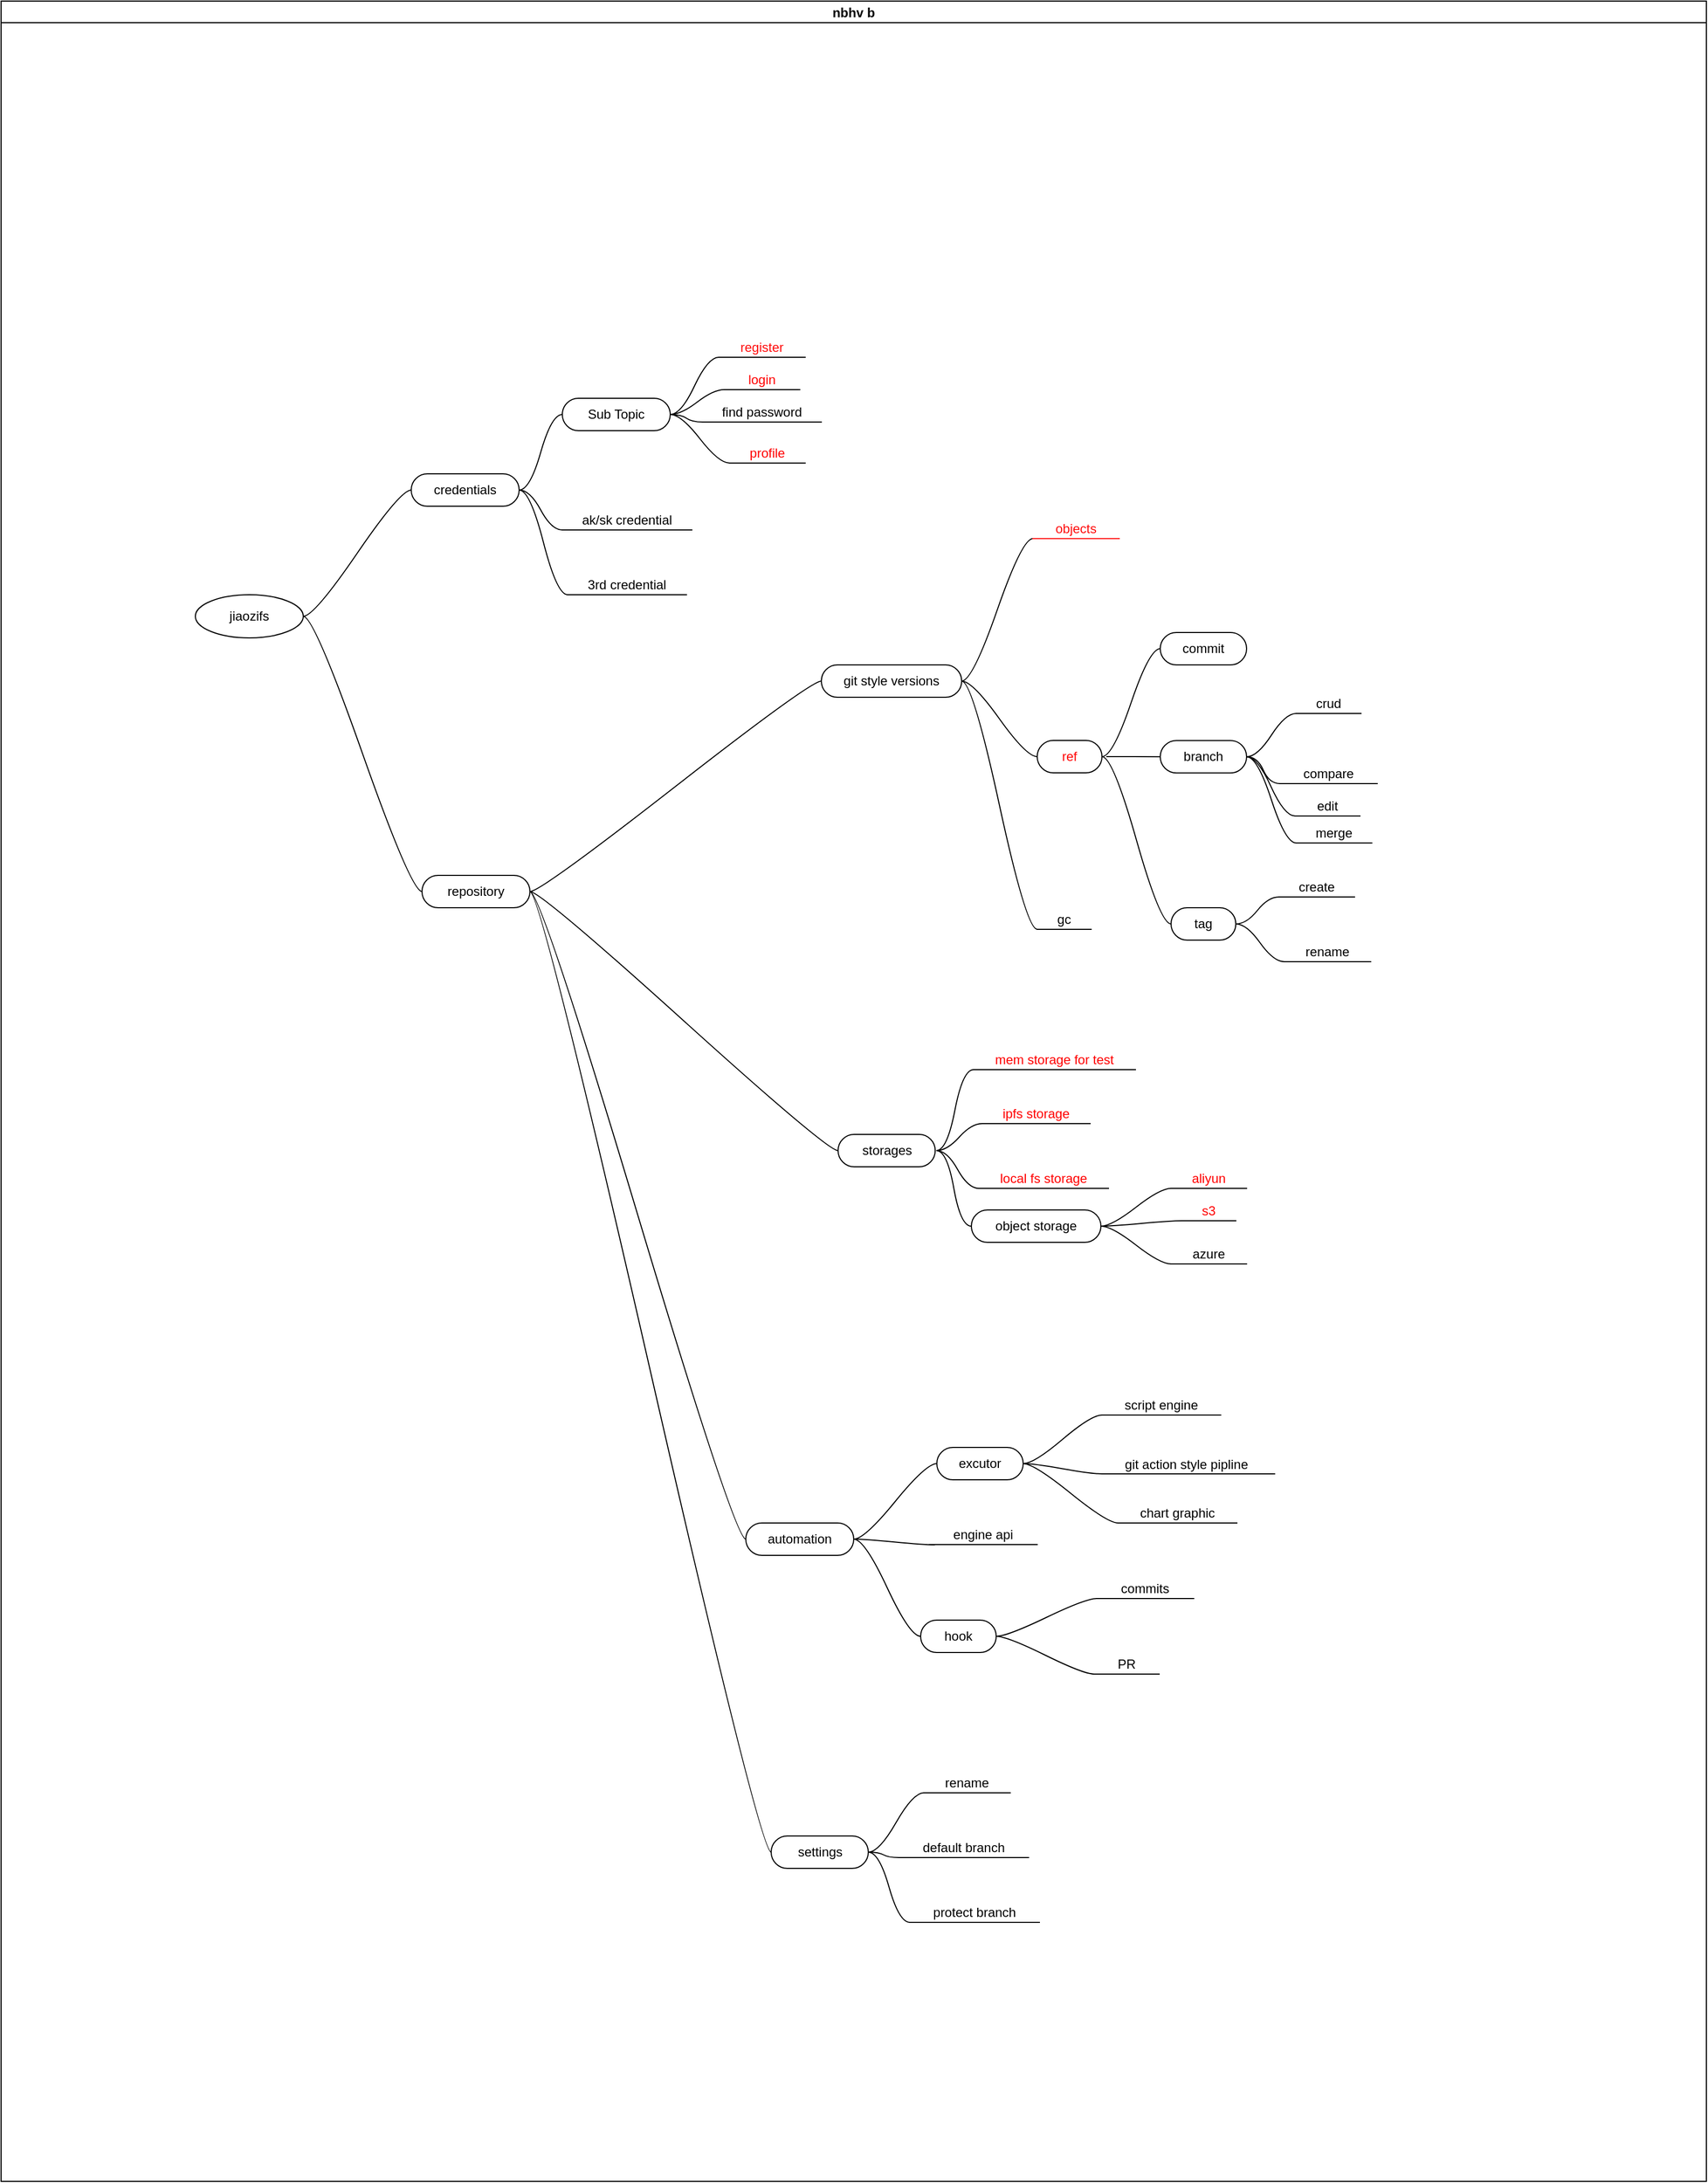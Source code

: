 <mxfile version="22.1.0" type="github">
  <diagram name="第 1 页" id="5fGWWKJ4rIMBZ-qDA2rJ">
    <mxGraphModel dx="1137" dy="1812" grid="1" gridSize="10" guides="1" tooltips="1" connect="1" arrows="1" fold="1" page="1" pageScale="1" pageWidth="827" pageHeight="1169" math="0" shadow="0">
      <root>
        <mxCell id="0" />
        <mxCell id="1" parent="0" />
        <mxCell id="uf4mvmNSqiAmKSMoRBAt-13" value="nbhv b" style="swimlane;startSize=20;horizontal=1;containerType=tree;" parent="1" vertex="1">
          <mxGeometry x="10" y="-580" width="1580" height="2020" as="geometry" />
        </mxCell>
        <mxCell id="uf4mvmNSqiAmKSMoRBAt-36" style="edgeStyle=entityRelationEdgeStyle;rounded=0;orthogonalLoop=1;jettySize=auto;html=1;startArrow=none;endArrow=none;segment=10;curved=1;sourcePerimeterSpacing=0;targetPerimeterSpacing=0;exitX=1;exitY=0.5;exitDx=0;exitDy=0;entryX=0;entryY=0.5;entryDx=0;entryDy=0;" parent="uf4mvmNSqiAmKSMoRBAt-13" source="uf4mvmNSqiAmKSMoRBAt-127" target="uf4mvmNSqiAmKSMoRBAt-34" edge="1">
          <mxGeometry relative="1" as="geometry" />
        </mxCell>
        <mxCell id="uf4mvmNSqiAmKSMoRBAt-18" value="jiaozifs" style="ellipse;whiteSpace=wrap;html=1;align=center;treeFolding=1;treeMoving=1;newEdgeStyle={&quot;edgeStyle&quot;:&quot;entityRelationEdgeStyle&quot;,&quot;startArrow&quot;:&quot;none&quot;,&quot;endArrow&quot;:&quot;none&quot;,&quot;segment&quot;:10,&quot;curved&quot;:1,&quot;sourcePerimeterSpacing&quot;:0,&quot;targetPerimeterSpacing&quot;:0};" parent="uf4mvmNSqiAmKSMoRBAt-13" vertex="1">
          <mxGeometry x="180" y="550" width="100" height="40" as="geometry" />
        </mxCell>
        <mxCell id="uf4mvmNSqiAmKSMoRBAt-27" value="credentials" style="whiteSpace=wrap;html=1;rounded=1;arcSize=50;align=center;verticalAlign=middle;strokeWidth=1;autosize=1;spacing=4;treeFolding=1;treeMoving=1;newEdgeStyle={&quot;edgeStyle&quot;:&quot;entityRelationEdgeStyle&quot;,&quot;startArrow&quot;:&quot;none&quot;,&quot;endArrow&quot;:&quot;none&quot;,&quot;segment&quot;:10,&quot;curved&quot;:1,&quot;sourcePerimeterSpacing&quot;:0,&quot;targetPerimeterSpacing&quot;:0};" parent="uf4mvmNSqiAmKSMoRBAt-13" vertex="1">
          <mxGeometry x="380" y="438" width="100" height="30" as="geometry" />
        </mxCell>
        <mxCell id="uf4mvmNSqiAmKSMoRBAt-28" value="" style="edgeStyle=entityRelationEdgeStyle;startArrow=none;endArrow=none;segment=10;curved=1;sourcePerimeterSpacing=0;targetPerimeterSpacing=0;rounded=0;" parent="uf4mvmNSqiAmKSMoRBAt-13" source="uf4mvmNSqiAmKSMoRBAt-18" target="uf4mvmNSqiAmKSMoRBAt-27" edge="1">
          <mxGeometry relative="1" as="geometry">
            <mxPoint x="386" y="530" as="sourcePoint" />
          </mxGeometry>
        </mxCell>
        <mxCell id="uf4mvmNSqiAmKSMoRBAt-86" style="edgeStyle=entityRelationEdgeStyle;rounded=0;orthogonalLoop=1;jettySize=auto;html=1;startArrow=none;endArrow=none;segment=10;curved=1;sourcePerimeterSpacing=0;targetPerimeterSpacing=0;exitX=1;exitY=0.5;exitDx=0;exitDy=0;entryX=0;entryY=1;entryDx=0;entryDy=0;" parent="uf4mvmNSqiAmKSMoRBAt-13" target="uf4mvmNSqiAmKSMoRBAt-85" edge="1">
          <mxGeometry relative="1" as="geometry">
            <mxPoint x="866.5" y="1065" as="sourcePoint" />
          </mxGeometry>
        </mxCell>
        <mxCell id="uf4mvmNSqiAmKSMoRBAt-32" value="storages" style="whiteSpace=wrap;html=1;rounded=1;arcSize=50;align=center;verticalAlign=middle;strokeWidth=1;autosize=1;spacing=4;treeFolding=1;treeMoving=1;newEdgeStyle={&quot;edgeStyle&quot;:&quot;entityRelationEdgeStyle&quot;,&quot;startArrow&quot;:&quot;none&quot;,&quot;endArrow&quot;:&quot;none&quot;,&quot;segment&quot;:10,&quot;curved&quot;:1,&quot;sourcePerimeterSpacing&quot;:0,&quot;targetPerimeterSpacing&quot;:0};" parent="uf4mvmNSqiAmKSMoRBAt-13" vertex="1">
          <mxGeometry x="775.5" y="1050" width="90" height="30" as="geometry" />
        </mxCell>
        <mxCell id="uf4mvmNSqiAmKSMoRBAt-33" value="" style="edgeStyle=entityRelationEdgeStyle;startArrow=none;endArrow=none;segment=10;curved=1;sourcePerimeterSpacing=0;targetPerimeterSpacing=0;rounded=0;exitX=1;exitY=0.5;exitDx=0;exitDy=0;" parent="uf4mvmNSqiAmKSMoRBAt-13" source="uf4mvmNSqiAmKSMoRBAt-127" target="uf4mvmNSqiAmKSMoRBAt-32" edge="1">
          <mxGeometry relative="1" as="geometry">
            <mxPoint x="330" y="770" as="sourcePoint" />
          </mxGeometry>
        </mxCell>
        <mxCell id="uf4mvmNSqiAmKSMoRBAt-96" style="edgeStyle=entityRelationEdgeStyle;rounded=0;orthogonalLoop=1;jettySize=auto;html=1;startArrow=none;endArrow=none;segment=10;curved=1;sourcePerimeterSpacing=0;targetPerimeterSpacing=0;exitX=1;exitY=0.5;exitDx=0;exitDy=0;entryX=0;entryY=1;entryDx=0;entryDy=0;" parent="uf4mvmNSqiAmKSMoRBAt-13" source="uf4mvmNSqiAmKSMoRBAt-34" target="uf4mvmNSqiAmKSMoRBAt-95" edge="1">
          <mxGeometry relative="1" as="geometry" />
        </mxCell>
        <mxCell id="uf4mvmNSqiAmKSMoRBAt-34" value="git style versions" style="whiteSpace=wrap;html=1;rounded=1;arcSize=50;align=center;verticalAlign=middle;strokeWidth=1;autosize=1;spacing=4;treeFolding=1;treeMoving=1;newEdgeStyle={&quot;edgeStyle&quot;:&quot;entityRelationEdgeStyle&quot;,&quot;startArrow&quot;:&quot;none&quot;,&quot;endArrow&quot;:&quot;none&quot;,&quot;segment&quot;:10,&quot;curved&quot;:1,&quot;sourcePerimeterSpacing&quot;:0,&quot;targetPerimeterSpacing&quot;:0};" parent="uf4mvmNSqiAmKSMoRBAt-13" vertex="1">
          <mxGeometry x="760" y="615" width="130" height="30" as="geometry" />
        </mxCell>
        <mxCell id="uf4mvmNSqiAmKSMoRBAt-41" value="automation" style="whiteSpace=wrap;html=1;rounded=1;arcSize=50;align=center;verticalAlign=middle;strokeWidth=1;autosize=1;spacing=4;treeFolding=1;treeMoving=1;newEdgeStyle={&quot;edgeStyle&quot;:&quot;entityRelationEdgeStyle&quot;,&quot;startArrow&quot;:&quot;none&quot;,&quot;endArrow&quot;:&quot;none&quot;,&quot;segment&quot;:10,&quot;curved&quot;:1,&quot;sourcePerimeterSpacing&quot;:0,&quot;targetPerimeterSpacing&quot;:0};" parent="uf4mvmNSqiAmKSMoRBAt-13" vertex="1">
          <mxGeometry x="690" y="1410" width="100" height="30" as="geometry" />
        </mxCell>
        <mxCell id="uf4mvmNSqiAmKSMoRBAt-42" value="" style="edgeStyle=entityRelationEdgeStyle;startArrow=none;endArrow=none;segment=10;curved=1;sourcePerimeterSpacing=0;targetPerimeterSpacing=0;rounded=0;exitX=1;exitY=0.5;exitDx=0;exitDy=0;" parent="uf4mvmNSqiAmKSMoRBAt-13" source="uf4mvmNSqiAmKSMoRBAt-127" target="uf4mvmNSqiAmKSMoRBAt-41" edge="1">
          <mxGeometry relative="1" as="geometry">
            <mxPoint x="326" y="875" as="sourcePoint" />
            <Array as="points">
              <mxPoint x="490" y="830" />
            </Array>
          </mxGeometry>
        </mxCell>
        <mxCell id="uf4mvmNSqiAmKSMoRBAt-46" value="ak/sk&amp;nbsp;credential" style="whiteSpace=wrap;html=1;shape=partialRectangle;top=0;left=0;bottom=1;right=0;points=[[0,1],[1,1]];fillColor=none;align=center;verticalAlign=bottom;routingCenterY=0.5;snapToPoint=1;recursiveResize=0;autosize=1;treeFolding=1;treeMoving=1;newEdgeStyle={&quot;edgeStyle&quot;:&quot;entityRelationEdgeStyle&quot;,&quot;startArrow&quot;:&quot;none&quot;,&quot;endArrow&quot;:&quot;none&quot;,&quot;segment&quot;:10,&quot;curved&quot;:1,&quot;sourcePerimeterSpacing&quot;:0,&quot;targetPerimeterSpacing&quot;:0};" parent="uf4mvmNSqiAmKSMoRBAt-13" vertex="1">
          <mxGeometry x="520" y="460" width="120" height="30" as="geometry" />
        </mxCell>
        <mxCell id="uf4mvmNSqiAmKSMoRBAt-47" value="" style="edgeStyle=entityRelationEdgeStyle;startArrow=none;endArrow=none;segment=10;curved=1;sourcePerimeterSpacing=0;targetPerimeterSpacing=0;rounded=0;exitX=1;exitY=0.5;exitDx=0;exitDy=0;" parent="uf4mvmNSqiAmKSMoRBAt-13" source="uf4mvmNSqiAmKSMoRBAt-27" target="uf4mvmNSqiAmKSMoRBAt-46" edge="1">
          <mxGeometry relative="1" as="geometry">
            <mxPoint x="465" y="433" as="sourcePoint" />
          </mxGeometry>
        </mxCell>
        <mxCell id="uf4mvmNSqiAmKSMoRBAt-48" value="3rd credential" style="whiteSpace=wrap;html=1;shape=partialRectangle;top=0;left=0;bottom=1;right=0;points=[[0,1],[1,1]];fillColor=none;align=center;verticalAlign=bottom;routingCenterY=0.5;snapToPoint=1;recursiveResize=0;autosize=1;treeFolding=1;treeMoving=1;newEdgeStyle={&quot;edgeStyle&quot;:&quot;entityRelationEdgeStyle&quot;,&quot;startArrow&quot;:&quot;none&quot;,&quot;endArrow&quot;:&quot;none&quot;,&quot;segment&quot;:10,&quot;curved&quot;:1,&quot;sourcePerimeterSpacing&quot;:0,&quot;targetPerimeterSpacing&quot;:0};" parent="uf4mvmNSqiAmKSMoRBAt-13" vertex="1">
          <mxGeometry x="525" y="520" width="110" height="30" as="geometry" />
        </mxCell>
        <mxCell id="uf4mvmNSqiAmKSMoRBAt-49" value="" style="edgeStyle=entityRelationEdgeStyle;startArrow=none;endArrow=none;segment=10;curved=1;sourcePerimeterSpacing=0;targetPerimeterSpacing=0;rounded=0;exitX=1;exitY=0.5;exitDx=0;exitDy=0;" parent="uf4mvmNSqiAmKSMoRBAt-13" source="uf4mvmNSqiAmKSMoRBAt-27" target="uf4mvmNSqiAmKSMoRBAt-48" edge="1">
          <mxGeometry relative="1" as="geometry">
            <mxPoint x="490" y="500" as="sourcePoint" />
          </mxGeometry>
        </mxCell>
        <mxCell id="uf4mvmNSqiAmKSMoRBAt-50" value="&lt;font color=&quot;#ff0000&quot;&gt;mem storage for test&lt;/font&gt;" style="whiteSpace=wrap;html=1;shape=partialRectangle;top=0;left=0;bottom=1;right=0;points=[[0,1],[1,1]];fillColor=none;align=center;verticalAlign=bottom;routingCenterY=0.5;snapToPoint=1;recursiveResize=0;autosize=1;treeFolding=1;treeMoving=1;newEdgeStyle={&quot;edgeStyle&quot;:&quot;entityRelationEdgeStyle&quot;,&quot;startArrow&quot;:&quot;none&quot;,&quot;endArrow&quot;:&quot;none&quot;,&quot;segment&quot;:10,&quot;curved&quot;:1,&quot;sourcePerimeterSpacing&quot;:0,&quot;targetPerimeterSpacing&quot;:0};" parent="uf4mvmNSqiAmKSMoRBAt-13" vertex="1">
          <mxGeometry x="901" y="960" width="150" height="30" as="geometry" />
        </mxCell>
        <mxCell id="uf4mvmNSqiAmKSMoRBAt-51" value="" style="edgeStyle=entityRelationEdgeStyle;startArrow=none;endArrow=none;segment=10;curved=1;sourcePerimeterSpacing=0;targetPerimeterSpacing=0;rounded=0;exitX=1;exitY=0.5;exitDx=0;exitDy=0;" parent="uf4mvmNSqiAmKSMoRBAt-13" target="uf4mvmNSqiAmKSMoRBAt-50" edge="1">
          <mxGeometry relative="1" as="geometry">
            <mxPoint x="866.5" y="1065" as="sourcePoint" />
          </mxGeometry>
        </mxCell>
        <mxCell id="uf4mvmNSqiAmKSMoRBAt-53" value="&lt;font color=&quot;#ff0000&quot;&gt;local fs storage&lt;/font&gt;" style="whiteSpace=wrap;html=1;shape=partialRectangle;top=0;left=0;bottom=1;right=0;points=[[0,1],[1,1]];fillColor=none;align=center;verticalAlign=bottom;routingCenterY=0.5;snapToPoint=1;recursiveResize=0;autosize=1;treeFolding=1;treeMoving=1;newEdgeStyle={&quot;edgeStyle&quot;:&quot;entityRelationEdgeStyle&quot;,&quot;startArrow&quot;:&quot;none&quot;,&quot;endArrow&quot;:&quot;none&quot;,&quot;segment&quot;:10,&quot;curved&quot;:1,&quot;sourcePerimeterSpacing&quot;:0,&quot;targetPerimeterSpacing&quot;:0};" parent="uf4mvmNSqiAmKSMoRBAt-13" vertex="1">
          <mxGeometry x="906" y="1070" width="120" height="30" as="geometry" />
        </mxCell>
        <mxCell id="uf4mvmNSqiAmKSMoRBAt-54" value="" style="edgeStyle=entityRelationEdgeStyle;startArrow=none;endArrow=none;segment=10;curved=1;sourcePerimeterSpacing=0;targetPerimeterSpacing=0;rounded=0;exitX=1;exitY=0.5;exitDx=0;exitDy=0;" parent="uf4mvmNSqiAmKSMoRBAt-13" target="uf4mvmNSqiAmKSMoRBAt-53" edge="1">
          <mxGeometry relative="1" as="geometry">
            <mxPoint x="866.5" y="1065" as="sourcePoint" />
          </mxGeometry>
        </mxCell>
        <mxCell id="uf4mvmNSqiAmKSMoRBAt-57" value="&lt;font color=&quot;#ff0000&quot;&gt;aliyun&lt;/font&gt;" style="whiteSpace=wrap;html=1;shape=partialRectangle;top=0;left=0;bottom=1;right=0;points=[[0,1],[1,1]];fillColor=none;align=center;verticalAlign=bottom;routingCenterY=0.5;snapToPoint=1;recursiveResize=0;autosize=1;treeFolding=1;treeMoving=1;newEdgeStyle={&quot;edgeStyle&quot;:&quot;entityRelationEdgeStyle&quot;,&quot;startArrow&quot;:&quot;none&quot;,&quot;endArrow&quot;:&quot;none&quot;,&quot;segment&quot;:10,&quot;curved&quot;:1,&quot;sourcePerimeterSpacing&quot;:0,&quot;targetPerimeterSpacing&quot;:0};" parent="uf4mvmNSqiAmKSMoRBAt-13" vertex="1">
          <mxGeometry x="1084" y="1070" width="70" height="30" as="geometry" />
        </mxCell>
        <mxCell id="uf4mvmNSqiAmKSMoRBAt-58" value="" style="edgeStyle=entityRelationEdgeStyle;startArrow=none;endArrow=none;segment=10;curved=1;sourcePerimeterSpacing=0;targetPerimeterSpacing=0;rounded=0;exitX=1;exitY=0.5;exitDx=0;exitDy=0;" parent="uf4mvmNSqiAmKSMoRBAt-13" source="uf4mvmNSqiAmKSMoRBAt-59" target="uf4mvmNSqiAmKSMoRBAt-57" edge="1">
          <mxGeometry relative="1" as="geometry">
            <mxPoint x="1039" y="1120" as="sourcePoint" />
          </mxGeometry>
        </mxCell>
        <mxCell id="uf4mvmNSqiAmKSMoRBAt-62" style="edgeStyle=entityRelationEdgeStyle;rounded=0;orthogonalLoop=1;jettySize=auto;html=1;startArrow=none;endArrow=none;segment=10;curved=1;sourcePerimeterSpacing=0;targetPerimeterSpacing=0;exitX=1;exitY=0.5;exitDx=0;exitDy=0;entryX=0;entryY=1;entryDx=0;entryDy=0;" parent="uf4mvmNSqiAmKSMoRBAt-13" source="uf4mvmNSqiAmKSMoRBAt-59" target="uf4mvmNSqiAmKSMoRBAt-61" edge="1">
          <mxGeometry relative="1" as="geometry" />
        </mxCell>
        <mxCell id="uf4mvmNSqiAmKSMoRBAt-59" value="object storage" style="whiteSpace=wrap;html=1;rounded=1;arcSize=50;align=center;verticalAlign=middle;strokeWidth=1;autosize=1;spacing=4;treeFolding=1;treeMoving=1;newEdgeStyle={&quot;edgeStyle&quot;:&quot;entityRelationEdgeStyle&quot;,&quot;startArrow&quot;:&quot;none&quot;,&quot;endArrow&quot;:&quot;none&quot;,&quot;segment&quot;:10,&quot;curved&quot;:1,&quot;sourcePerimeterSpacing&quot;:0,&quot;targetPerimeterSpacing&quot;:0};" parent="uf4mvmNSqiAmKSMoRBAt-13" vertex="1">
          <mxGeometry x="899" y="1120" width="120" height="30" as="geometry" />
        </mxCell>
        <mxCell id="uf4mvmNSqiAmKSMoRBAt-60" value="" style="edgeStyle=entityRelationEdgeStyle;startArrow=none;endArrow=none;segment=10;curved=1;sourcePerimeterSpacing=0;targetPerimeterSpacing=0;rounded=0;" parent="uf4mvmNSqiAmKSMoRBAt-13" target="uf4mvmNSqiAmKSMoRBAt-59" edge="1">
          <mxGeometry relative="1" as="geometry">
            <mxPoint x="866.5" y="1065" as="sourcePoint" />
          </mxGeometry>
        </mxCell>
        <mxCell id="uf4mvmNSqiAmKSMoRBAt-61" value="&lt;font color=&quot;#ff0000&quot;&gt;s3&lt;/font&gt;" style="whiteSpace=wrap;html=1;shape=partialRectangle;top=0;left=0;bottom=1;right=0;points=[[0,1],[1,1]];fillColor=none;align=center;verticalAlign=bottom;routingCenterY=0.5;snapToPoint=1;recursiveResize=0;autosize=1;treeFolding=1;treeMoving=1;newEdgeStyle={&quot;edgeStyle&quot;:&quot;entityRelationEdgeStyle&quot;,&quot;startArrow&quot;:&quot;none&quot;,&quot;endArrow&quot;:&quot;none&quot;,&quot;segment&quot;:10,&quot;curved&quot;:1,&quot;sourcePerimeterSpacing&quot;:0,&quot;targetPerimeterSpacing&quot;:0};" parent="uf4mvmNSqiAmKSMoRBAt-13" vertex="1">
          <mxGeometry x="1094" y="1100" width="50" height="30" as="geometry" />
        </mxCell>
        <mxCell id="uf4mvmNSqiAmKSMoRBAt-63" value="azure" style="whiteSpace=wrap;html=1;shape=partialRectangle;top=0;left=0;bottom=1;right=0;points=[[0,1],[1,1]];fillColor=none;align=center;verticalAlign=bottom;routingCenterY=0.5;snapToPoint=1;recursiveResize=0;autosize=1;treeFolding=1;treeMoving=1;newEdgeStyle={&quot;edgeStyle&quot;:&quot;entityRelationEdgeStyle&quot;,&quot;startArrow&quot;:&quot;none&quot;,&quot;endArrow&quot;:&quot;none&quot;,&quot;segment&quot;:10,&quot;curved&quot;:1,&quot;sourcePerimeterSpacing&quot;:0,&quot;targetPerimeterSpacing&quot;:0};" parent="uf4mvmNSqiAmKSMoRBAt-13" vertex="1">
          <mxGeometry x="1084" y="1140" width="70" height="30" as="geometry" />
        </mxCell>
        <mxCell id="uf4mvmNSqiAmKSMoRBAt-64" style="edgeStyle=entityRelationEdgeStyle;rounded=0;orthogonalLoop=1;jettySize=auto;html=1;startArrow=none;endArrow=none;segment=10;curved=1;sourcePerimeterSpacing=0;targetPerimeterSpacing=0;exitX=1;exitY=0.5;exitDx=0;exitDy=0;entryX=0;entryY=1;entryDx=0;entryDy=0;" parent="uf4mvmNSqiAmKSMoRBAt-13" source="uf4mvmNSqiAmKSMoRBAt-59" target="uf4mvmNSqiAmKSMoRBAt-63" edge="1">
          <mxGeometry relative="1" as="geometry">
            <Array as="points">
              <mxPoint x="1089" y="1170" />
            </Array>
          </mxGeometry>
        </mxCell>
        <mxCell id="uf4mvmNSqiAmKSMoRBAt-65" value="script engine" style="whiteSpace=wrap;html=1;shape=partialRectangle;top=0;left=0;bottom=1;right=0;points=[[0,1],[1,1]];fillColor=none;align=center;verticalAlign=bottom;routingCenterY=0.5;snapToPoint=1;recursiveResize=0;autosize=1;treeFolding=1;treeMoving=1;newEdgeStyle={&quot;edgeStyle&quot;:&quot;entityRelationEdgeStyle&quot;,&quot;startArrow&quot;:&quot;none&quot;,&quot;endArrow&quot;:&quot;none&quot;,&quot;segment&quot;:10,&quot;curved&quot;:1,&quot;sourcePerimeterSpacing&quot;:0,&quot;targetPerimeterSpacing&quot;:0};" parent="uf4mvmNSqiAmKSMoRBAt-13" vertex="1">
          <mxGeometry x="1020" y="1280" width="110" height="30" as="geometry" />
        </mxCell>
        <mxCell id="uf4mvmNSqiAmKSMoRBAt-67" value="engine api" style="whiteSpace=wrap;html=1;shape=partialRectangle;top=0;left=0;bottom=1;right=0;points=[[0,1],[1,1]];fillColor=none;align=center;verticalAlign=bottom;routingCenterY=0.5;snapToPoint=1;recursiveResize=0;autosize=1;treeFolding=1;treeMoving=1;newEdgeStyle={&quot;edgeStyle&quot;:&quot;entityRelationEdgeStyle&quot;,&quot;startArrow&quot;:&quot;none&quot;,&quot;endArrow&quot;:&quot;none&quot;,&quot;segment&quot;:10,&quot;curved&quot;:1,&quot;sourcePerimeterSpacing&quot;:0,&quot;targetPerimeterSpacing&quot;:0};" parent="uf4mvmNSqiAmKSMoRBAt-13" vertex="1">
          <mxGeometry x="860" y="1400" width="100" height="30" as="geometry" />
        </mxCell>
        <mxCell id="uf4mvmNSqiAmKSMoRBAt-68" value="" style="edgeStyle=entityRelationEdgeStyle;startArrow=none;endArrow=none;segment=10;curved=1;sourcePerimeterSpacing=0;targetPerimeterSpacing=0;rounded=0;exitX=1;exitY=0.5;exitDx=0;exitDy=0;entryX=0.052;entryY=1.01;entryDx=0;entryDy=0;entryPerimeter=0;" parent="uf4mvmNSqiAmKSMoRBAt-13" source="uf4mvmNSqiAmKSMoRBAt-41" target="uf4mvmNSqiAmKSMoRBAt-67" edge="1">
          <mxGeometry relative="1" as="geometry">
            <mxPoint x="800" y="1371" as="sourcePoint" />
            <mxPoint x="847" y="1371.286" as="targetPoint" />
          </mxGeometry>
        </mxCell>
        <mxCell id="uf4mvmNSqiAmKSMoRBAt-71" value="hook" style="whiteSpace=wrap;html=1;rounded=1;arcSize=50;align=center;verticalAlign=middle;strokeWidth=1;autosize=1;spacing=4;treeFolding=1;treeMoving=1;newEdgeStyle={&quot;edgeStyle&quot;:&quot;entityRelationEdgeStyle&quot;,&quot;startArrow&quot;:&quot;none&quot;,&quot;endArrow&quot;:&quot;none&quot;,&quot;segment&quot;:10,&quot;curved&quot;:1,&quot;sourcePerimeterSpacing&quot;:0,&quot;targetPerimeterSpacing&quot;:0};" parent="uf4mvmNSqiAmKSMoRBAt-13" vertex="1">
          <mxGeometry x="852" y="1500" width="70" height="30" as="geometry" />
        </mxCell>
        <mxCell id="uf4mvmNSqiAmKSMoRBAt-72" value="" style="edgeStyle=entityRelationEdgeStyle;startArrow=none;endArrow=none;segment=10;curved=1;sourcePerimeterSpacing=0;targetPerimeterSpacing=0;rounded=0;exitX=1;exitY=0.5;exitDx=0;exitDy=0;" parent="uf4mvmNSqiAmKSMoRBAt-13" source="uf4mvmNSqiAmKSMoRBAt-41" target="uf4mvmNSqiAmKSMoRBAt-71" edge="1">
          <mxGeometry relative="1" as="geometry">
            <mxPoint x="800" y="1371" as="sourcePoint" />
          </mxGeometry>
        </mxCell>
        <mxCell id="uf4mvmNSqiAmKSMoRBAt-74" value="commits" style="whiteSpace=wrap;html=1;shape=partialRectangle;top=0;left=0;bottom=1;right=0;points=[[0,1],[1,1]];fillColor=none;align=center;verticalAlign=bottom;routingCenterY=0.5;snapToPoint=1;recursiveResize=0;autosize=1;treeFolding=1;treeMoving=1;newEdgeStyle={&quot;edgeStyle&quot;:&quot;entityRelationEdgeStyle&quot;,&quot;startArrow&quot;:&quot;none&quot;,&quot;endArrow&quot;:&quot;none&quot;,&quot;segment&quot;:10,&quot;curved&quot;:1,&quot;sourcePerimeterSpacing&quot;:0,&quot;targetPerimeterSpacing&quot;:0};" parent="uf4mvmNSqiAmKSMoRBAt-13" vertex="1">
          <mxGeometry x="1015" y="1450" width="90" height="30" as="geometry" />
        </mxCell>
        <mxCell id="uf4mvmNSqiAmKSMoRBAt-75" value="" style="edgeStyle=entityRelationEdgeStyle;startArrow=none;endArrow=none;segment=10;curved=1;sourcePerimeterSpacing=0;targetPerimeterSpacing=0;rounded=0;exitX=1;exitY=0.5;exitDx=0;exitDy=0;" parent="uf4mvmNSqiAmKSMoRBAt-13" source="uf4mvmNSqiAmKSMoRBAt-71" target="uf4mvmNSqiAmKSMoRBAt-74" edge="1">
          <mxGeometry relative="1" as="geometry">
            <mxPoint x="975" y="1530" as="sourcePoint" />
          </mxGeometry>
        </mxCell>
        <mxCell id="uf4mvmNSqiAmKSMoRBAt-78" value="PR" style="whiteSpace=wrap;html=1;shape=partialRectangle;top=0;left=0;bottom=1;right=0;points=[[0,1],[1,1]];fillColor=none;align=center;verticalAlign=bottom;routingCenterY=0.5;snapToPoint=1;recursiveResize=0;autosize=1;treeFolding=1;treeMoving=1;newEdgeStyle={&quot;edgeStyle&quot;:&quot;entityRelationEdgeStyle&quot;,&quot;startArrow&quot;:&quot;none&quot;,&quot;endArrow&quot;:&quot;none&quot;,&quot;segment&quot;:10,&quot;curved&quot;:1,&quot;sourcePerimeterSpacing&quot;:0,&quot;targetPerimeterSpacing&quot;:0};" parent="uf4mvmNSqiAmKSMoRBAt-13" vertex="1">
          <mxGeometry x="1013" y="1520" width="60" height="30" as="geometry" />
        </mxCell>
        <mxCell id="uf4mvmNSqiAmKSMoRBAt-79" value="" style="edgeStyle=entityRelationEdgeStyle;startArrow=none;endArrow=none;segment=10;curved=1;sourcePerimeterSpacing=0;targetPerimeterSpacing=0;rounded=0;" parent="uf4mvmNSqiAmKSMoRBAt-13" source="uf4mvmNSqiAmKSMoRBAt-71" target="uf4mvmNSqiAmKSMoRBAt-78" edge="1">
          <mxGeometry relative="1" as="geometry">
            <mxPoint x="972" y="1580" as="sourcePoint" />
          </mxGeometry>
        </mxCell>
        <mxCell id="uf4mvmNSqiAmKSMoRBAt-80" value="git action style pipline&amp;nbsp;" style="whiteSpace=wrap;html=1;shape=partialRectangle;top=0;left=0;bottom=1;right=0;points=[[0,1],[1,1]];fillColor=none;align=center;verticalAlign=bottom;routingCenterY=0.5;snapToPoint=1;recursiveResize=0;autosize=1;treeFolding=1;treeMoving=1;newEdgeStyle={&quot;edgeStyle&quot;:&quot;entityRelationEdgeStyle&quot;,&quot;startArrow&quot;:&quot;none&quot;,&quot;endArrow&quot;:&quot;none&quot;,&quot;segment&quot;:10,&quot;curved&quot;:1,&quot;sourcePerimeterSpacing&quot;:0,&quot;targetPerimeterSpacing&quot;:0};" parent="uf4mvmNSqiAmKSMoRBAt-13" vertex="1">
          <mxGeometry x="1020" y="1334.5" width="160" height="30" as="geometry" />
        </mxCell>
        <mxCell id="uf4mvmNSqiAmKSMoRBAt-82" value="chart graphic" style="whiteSpace=wrap;html=1;shape=partialRectangle;top=0;left=0;bottom=1;right=0;points=[[0,1],[1,1]];fillColor=none;align=center;verticalAlign=bottom;routingCenterY=0.5;snapToPoint=1;recursiveResize=0;autosize=1;treeFolding=1;treeMoving=1;newEdgeStyle={&quot;edgeStyle&quot;:&quot;entityRelationEdgeStyle&quot;,&quot;startArrow&quot;:&quot;none&quot;,&quot;endArrow&quot;:&quot;none&quot;,&quot;segment&quot;:10,&quot;curved&quot;:1,&quot;sourcePerimeterSpacing&quot;:0,&quot;targetPerimeterSpacing&quot;:0};" parent="uf4mvmNSqiAmKSMoRBAt-13" vertex="1">
          <mxGeometry x="1035" y="1380" width="110" height="30" as="geometry" />
        </mxCell>
        <mxCell id="uf4mvmNSqiAmKSMoRBAt-85" value="&lt;font color=&quot;#ff0000&quot;&gt;ipfs storage&lt;/font&gt;" style="whiteSpace=wrap;html=1;shape=partialRectangle;top=0;left=0;bottom=1;right=0;points=[[0,1],[1,1]];fillColor=none;align=center;verticalAlign=bottom;routingCenterY=0.5;snapToPoint=1;recursiveResize=0;autosize=1;treeFolding=1;treeMoving=1;newEdgeStyle={&quot;edgeStyle&quot;:&quot;entityRelationEdgeStyle&quot;,&quot;startArrow&quot;:&quot;none&quot;,&quot;endArrow&quot;:&quot;none&quot;,&quot;segment&quot;:10,&quot;curved&quot;:1,&quot;sourcePerimeterSpacing&quot;:0,&quot;targetPerimeterSpacing&quot;:0};" parent="uf4mvmNSqiAmKSMoRBAt-13" vertex="1">
          <mxGeometry x="909" y="1010" width="100" height="30" as="geometry" />
        </mxCell>
        <mxCell id="uf4mvmNSqiAmKSMoRBAt-87" value="excutor" style="whiteSpace=wrap;html=1;rounded=1;arcSize=50;align=center;verticalAlign=middle;strokeWidth=1;autosize=1;spacing=4;treeFolding=1;treeMoving=1;newEdgeStyle={&quot;edgeStyle&quot;:&quot;entityRelationEdgeStyle&quot;,&quot;startArrow&quot;:&quot;none&quot;,&quot;endArrow&quot;:&quot;none&quot;,&quot;segment&quot;:10,&quot;curved&quot;:1,&quot;sourcePerimeterSpacing&quot;:0,&quot;targetPerimeterSpacing&quot;:0};" parent="uf4mvmNSqiAmKSMoRBAt-13" vertex="1">
          <mxGeometry x="867" y="1340" width="80" height="30" as="geometry" />
        </mxCell>
        <mxCell id="uf4mvmNSqiAmKSMoRBAt-88" value="" style="edgeStyle=entityRelationEdgeStyle;startArrow=none;endArrow=none;segment=10;curved=1;sourcePerimeterSpacing=0;targetPerimeterSpacing=0;rounded=0;exitX=1;exitY=0.5;exitDx=0;exitDy=0;" parent="uf4mvmNSqiAmKSMoRBAt-13" source="uf4mvmNSqiAmKSMoRBAt-41" target="uf4mvmNSqiAmKSMoRBAt-87" edge="1">
          <mxGeometry relative="1" as="geometry">
            <mxPoint x="790" y="1420" as="sourcePoint" />
          </mxGeometry>
        </mxCell>
        <mxCell id="uf4mvmNSqiAmKSMoRBAt-66" value="" style="edgeStyle=entityRelationEdgeStyle;startArrow=none;endArrow=none;segment=10;curved=1;sourcePerimeterSpacing=0;targetPerimeterSpacing=0;rounded=0;exitX=1;exitY=0.5;exitDx=0;exitDy=0;" parent="uf4mvmNSqiAmKSMoRBAt-13" source="uf4mvmNSqiAmKSMoRBAt-87" target="uf4mvmNSqiAmKSMoRBAt-65" edge="1">
          <mxGeometry relative="1" as="geometry">
            <mxPoint x="822" y="1340" as="sourcePoint" />
          </mxGeometry>
        </mxCell>
        <mxCell id="uf4mvmNSqiAmKSMoRBAt-81" value="" style="edgeStyle=entityRelationEdgeStyle;startArrow=none;endArrow=none;segment=10;curved=1;sourcePerimeterSpacing=0;targetPerimeterSpacing=0;rounded=0;exitX=1;exitY=0.5;exitDx=0;exitDy=0;" parent="uf4mvmNSqiAmKSMoRBAt-13" source="uf4mvmNSqiAmKSMoRBAt-87" target="uf4mvmNSqiAmKSMoRBAt-80" edge="1">
          <mxGeometry relative="1" as="geometry">
            <mxPoint x="800" y="1420" as="sourcePoint" />
          </mxGeometry>
        </mxCell>
        <mxCell id="uf4mvmNSqiAmKSMoRBAt-84" style="edgeStyle=entityRelationEdgeStyle;rounded=0;orthogonalLoop=1;jettySize=auto;html=1;startArrow=none;endArrow=none;segment=10;curved=1;sourcePerimeterSpacing=0;targetPerimeterSpacing=0;exitX=1;exitY=0.5;exitDx=0;exitDy=0;entryX=0;entryY=1;entryDx=0;entryDy=0;" parent="uf4mvmNSqiAmKSMoRBAt-13" source="uf4mvmNSqiAmKSMoRBAt-87" target="uf4mvmNSqiAmKSMoRBAt-82" edge="1">
          <mxGeometry relative="1" as="geometry" />
        </mxCell>
        <mxCell id="uf4mvmNSqiAmKSMoRBAt-95" value="&lt;font color=&quot;#ff0d0d&quot;&gt;objects&lt;/font&gt;" style="whiteSpace=wrap;html=1;shape=partialRectangle;top=0;left=0;bottom=1;right=0;points=[[0,1],[1,1]];fillColor=none;align=center;verticalAlign=bottom;routingCenterY=0.5;snapToPoint=1;recursiveResize=0;autosize=1;treeFolding=1;treeMoving=1;newEdgeStyle={&quot;edgeStyle&quot;:&quot;entityRelationEdgeStyle&quot;,&quot;startArrow&quot;:&quot;none&quot;,&quot;endArrow&quot;:&quot;none&quot;,&quot;segment&quot;:10,&quot;curved&quot;:1,&quot;sourcePerimeterSpacing&quot;:0,&quot;targetPerimeterSpacing&quot;:0};strokeColor=#FF1717;" parent="uf4mvmNSqiAmKSMoRBAt-13" vertex="1">
          <mxGeometry x="956" y="468" width="80" height="30" as="geometry" />
        </mxCell>
        <mxCell id="uf4mvmNSqiAmKSMoRBAt-99" value="commit" style="whiteSpace=wrap;html=1;rounded=1;arcSize=50;align=center;verticalAlign=middle;strokeWidth=1;autosize=1;spacing=4;treeFolding=1;treeMoving=1;newEdgeStyle={&quot;edgeStyle&quot;:&quot;entityRelationEdgeStyle&quot;,&quot;startArrow&quot;:&quot;none&quot;,&quot;endArrow&quot;:&quot;none&quot;,&quot;segment&quot;:10,&quot;curved&quot;:1,&quot;sourcePerimeterSpacing&quot;:0,&quot;targetPerimeterSpacing&quot;:0};" parent="uf4mvmNSqiAmKSMoRBAt-13" vertex="1">
          <mxGeometry x="1074" y="585" width="80" height="30" as="geometry" />
        </mxCell>
        <mxCell id="uf4mvmNSqiAmKSMoRBAt-100" value="" style="edgeStyle=entityRelationEdgeStyle;startArrow=none;endArrow=none;segment=10;curved=1;sourcePerimeterSpacing=0;targetPerimeterSpacing=0;rounded=0;exitX=1;exitY=0.5;exitDx=0;exitDy=0;" parent="uf4mvmNSqiAmKSMoRBAt-13" source="uf4mvmNSqiAmKSMoRBAt-102" target="uf4mvmNSqiAmKSMoRBAt-99" edge="1">
          <mxGeometry relative="1" as="geometry">
            <mxPoint x="1048" y="715" as="sourcePoint" />
          </mxGeometry>
        </mxCell>
        <mxCell id="uf4mvmNSqiAmKSMoRBAt-102" value="&lt;font color=&quot;#ff0505&quot;&gt;ref&lt;/font&gt;" style="whiteSpace=wrap;html=1;rounded=1;arcSize=50;align=center;verticalAlign=middle;strokeWidth=1;autosize=1;spacing=4;treeFolding=1;treeMoving=1;newEdgeStyle={&quot;edgeStyle&quot;:&quot;entityRelationEdgeStyle&quot;,&quot;startArrow&quot;:&quot;none&quot;,&quot;endArrow&quot;:&quot;none&quot;,&quot;segment&quot;:10,&quot;curved&quot;:1,&quot;sourcePerimeterSpacing&quot;:0,&quot;targetPerimeterSpacing&quot;:0};" parent="uf4mvmNSqiAmKSMoRBAt-13" vertex="1">
          <mxGeometry x="960" y="685" width="60" height="30" as="geometry" />
        </mxCell>
        <mxCell id="uf4mvmNSqiAmKSMoRBAt-103" value="" style="edgeStyle=entityRelationEdgeStyle;startArrow=none;endArrow=none;segment=10;curved=1;sourcePerimeterSpacing=0;targetPerimeterSpacing=0;rounded=0;exitX=1;exitY=0.5;exitDx=0;exitDy=0;" parent="uf4mvmNSqiAmKSMoRBAt-13" source="uf4mvmNSqiAmKSMoRBAt-34" target="uf4mvmNSqiAmKSMoRBAt-102" edge="1">
          <mxGeometry relative="1" as="geometry">
            <mxPoint x="614" y="665" as="sourcePoint" />
          </mxGeometry>
        </mxCell>
        <mxCell id="uf4mvmNSqiAmKSMoRBAt-134" style="edgeStyle=entityRelationEdgeStyle;rounded=0;orthogonalLoop=1;jettySize=auto;html=1;startArrow=none;endArrow=none;segment=10;curved=1;sourcePerimeterSpacing=0;targetPerimeterSpacing=0;exitX=1;exitY=0.5;exitDx=0;exitDy=0;entryX=0;entryY=1;entryDx=0;entryDy=0;" parent="uf4mvmNSqiAmKSMoRBAt-13" source="uf4mvmNSqiAmKSMoRBAt-106" target="uf4mvmNSqiAmKSMoRBAt-133" edge="1">
          <mxGeometry relative="1" as="geometry" />
        </mxCell>
        <mxCell id="uf4mvmNSqiAmKSMoRBAt-106" value="settings" style="whiteSpace=wrap;html=1;rounded=1;arcSize=50;align=center;verticalAlign=middle;strokeWidth=1;autosize=1;spacing=4;treeFolding=1;treeMoving=1;newEdgeStyle={&quot;edgeStyle&quot;:&quot;entityRelationEdgeStyle&quot;,&quot;startArrow&quot;:&quot;none&quot;,&quot;endArrow&quot;:&quot;none&quot;,&quot;segment&quot;:10,&quot;curved&quot;:1,&quot;sourcePerimeterSpacing&quot;:0,&quot;targetPerimeterSpacing&quot;:0};" parent="uf4mvmNSqiAmKSMoRBAt-13" vertex="1">
          <mxGeometry x="713.5" y="1700" width="90" height="30" as="geometry" />
        </mxCell>
        <mxCell id="uf4mvmNSqiAmKSMoRBAt-107" value="" style="edgeStyle=entityRelationEdgeStyle;startArrow=none;endArrow=none;segment=10;curved=1;sourcePerimeterSpacing=0;targetPerimeterSpacing=0;rounded=0;exitX=1;exitY=0.5;exitDx=0;exitDy=0;" parent="uf4mvmNSqiAmKSMoRBAt-13" source="uf4mvmNSqiAmKSMoRBAt-127" target="uf4mvmNSqiAmKSMoRBAt-106" edge="1">
          <mxGeometry relative="1" as="geometry">
            <mxPoint x="614" y="665" as="sourcePoint" />
          </mxGeometry>
        </mxCell>
        <mxCell id="uf4mvmNSqiAmKSMoRBAt-108" value="tag" style="whiteSpace=wrap;html=1;rounded=1;arcSize=50;align=center;verticalAlign=middle;strokeWidth=1;autosize=1;spacing=4;treeFolding=1;treeMoving=1;newEdgeStyle={&quot;edgeStyle&quot;:&quot;entityRelationEdgeStyle&quot;,&quot;startArrow&quot;:&quot;none&quot;,&quot;endArrow&quot;:&quot;none&quot;,&quot;segment&quot;:10,&quot;curved&quot;:1,&quot;sourcePerimeterSpacing&quot;:0,&quot;targetPerimeterSpacing&quot;:0};" parent="uf4mvmNSqiAmKSMoRBAt-13" vertex="1">
          <mxGeometry x="1084" y="840" width="60" height="30" as="geometry" />
        </mxCell>
        <mxCell id="uf4mvmNSqiAmKSMoRBAt-109" value="" style="edgeStyle=entityRelationEdgeStyle;startArrow=none;endArrow=none;segment=10;curved=1;sourcePerimeterSpacing=0;targetPerimeterSpacing=0;rounded=0;exitX=1;exitY=0.5;exitDx=0;exitDy=0;" parent="uf4mvmNSqiAmKSMoRBAt-13" source="uf4mvmNSqiAmKSMoRBAt-102" target="uf4mvmNSqiAmKSMoRBAt-108" edge="1">
          <mxGeometry relative="1" as="geometry">
            <mxPoint x="1028" y="820" as="sourcePoint" />
          </mxGeometry>
        </mxCell>
        <mxCell id="uf4mvmNSqiAmKSMoRBAt-122" style="edgeStyle=entityRelationEdgeStyle;rounded=0;orthogonalLoop=1;jettySize=auto;html=1;startArrow=none;endArrow=none;segment=10;curved=1;sourcePerimeterSpacing=0;targetPerimeterSpacing=0;exitX=1;exitY=0.5;exitDx=0;exitDy=0;entryX=0;entryY=1;entryDx=0;entryDy=0;" parent="uf4mvmNSqiAmKSMoRBAt-13" source="uf4mvmNSqiAmKSMoRBAt-110" target="uf4mvmNSqiAmKSMoRBAt-120" edge="1">
          <mxGeometry relative="1" as="geometry" />
        </mxCell>
        <mxCell id="uf4mvmNSqiAmKSMoRBAt-124" style="edgeStyle=entityRelationEdgeStyle;rounded=0;orthogonalLoop=1;jettySize=auto;html=1;startArrow=none;endArrow=none;segment=10;curved=1;sourcePerimeterSpacing=0;targetPerimeterSpacing=0;exitX=1;exitY=0.5;exitDx=0;exitDy=0;entryX=0;entryY=1;entryDx=0;entryDy=0;" parent="uf4mvmNSqiAmKSMoRBAt-13" source="uf4mvmNSqiAmKSMoRBAt-110" target="uf4mvmNSqiAmKSMoRBAt-123" edge="1">
          <mxGeometry relative="1" as="geometry" />
        </mxCell>
        <mxCell id="uf4mvmNSqiAmKSMoRBAt-126" style="edgeStyle=entityRelationEdgeStyle;rounded=0;orthogonalLoop=1;jettySize=auto;html=1;startArrow=none;endArrow=none;segment=10;curved=1;sourcePerimeterSpacing=0;targetPerimeterSpacing=0;exitX=1;exitY=0.5;exitDx=0;exitDy=0;" parent="uf4mvmNSqiAmKSMoRBAt-13" source="uf4mvmNSqiAmKSMoRBAt-110" target="uf4mvmNSqiAmKSMoRBAt-125" edge="1">
          <mxGeometry relative="1" as="geometry" />
        </mxCell>
        <mxCell id="uf4mvmNSqiAmKSMoRBAt-110" value="branch" style="whiteSpace=wrap;html=1;rounded=1;arcSize=50;align=center;verticalAlign=middle;strokeWidth=1;autosize=1;spacing=4;treeFolding=1;treeMoving=1;newEdgeStyle={&quot;edgeStyle&quot;:&quot;entityRelationEdgeStyle&quot;,&quot;startArrow&quot;:&quot;none&quot;,&quot;endArrow&quot;:&quot;none&quot;,&quot;segment&quot;:10,&quot;curved&quot;:1,&quot;sourcePerimeterSpacing&quot;:0,&quot;targetPerimeterSpacing&quot;:0};" parent="uf4mvmNSqiAmKSMoRBAt-13" vertex="1">
          <mxGeometry x="1074" y="685.11" width="80" height="30" as="geometry" />
        </mxCell>
        <mxCell id="uf4mvmNSqiAmKSMoRBAt-111" value="" style="edgeStyle=entityRelationEdgeStyle;startArrow=none;endArrow=none;segment=10;curved=1;sourcePerimeterSpacing=0;targetPerimeterSpacing=0;rounded=0;" parent="uf4mvmNSqiAmKSMoRBAt-13" target="uf4mvmNSqiAmKSMoRBAt-110" edge="1">
          <mxGeometry relative="1" as="geometry">
            <mxPoint x="1024" y="700" as="sourcePoint" />
          </mxGeometry>
        </mxCell>
        <mxCell id="uf4mvmNSqiAmKSMoRBAt-112" value="create" style="whiteSpace=wrap;html=1;shape=partialRectangle;top=0;left=0;bottom=1;right=0;points=[[0,1],[1,1]];fillColor=none;align=center;verticalAlign=bottom;routingCenterY=0.5;snapToPoint=1;recursiveResize=0;autosize=1;treeFolding=1;treeMoving=1;newEdgeStyle={&quot;edgeStyle&quot;:&quot;entityRelationEdgeStyle&quot;,&quot;startArrow&quot;:&quot;none&quot;,&quot;endArrow&quot;:&quot;none&quot;,&quot;segment&quot;:10,&quot;curved&quot;:1,&quot;sourcePerimeterSpacing&quot;:0,&quot;targetPerimeterSpacing&quot;:0};" parent="uf4mvmNSqiAmKSMoRBAt-13" vertex="1">
          <mxGeometry x="1184" y="800" width="70" height="30" as="geometry" />
        </mxCell>
        <mxCell id="uf4mvmNSqiAmKSMoRBAt-113" value="" style="edgeStyle=entityRelationEdgeStyle;startArrow=none;endArrow=none;segment=10;curved=1;sourcePerimeterSpacing=0;targetPerimeterSpacing=0;rounded=0;exitX=1;exitY=0.5;exitDx=0;exitDy=0;" parent="uf4mvmNSqiAmKSMoRBAt-13" source="uf4mvmNSqiAmKSMoRBAt-108" target="uf4mvmNSqiAmKSMoRBAt-112" edge="1">
          <mxGeometry relative="1" as="geometry">
            <mxPoint x="1150" y="830" as="sourcePoint" />
          </mxGeometry>
        </mxCell>
        <mxCell id="uf4mvmNSqiAmKSMoRBAt-114" value="rename" style="whiteSpace=wrap;html=1;shape=partialRectangle;top=0;left=0;bottom=1;right=0;points=[[0,1],[1,1]];fillColor=none;align=center;verticalAlign=bottom;routingCenterY=0.5;snapToPoint=1;recursiveResize=0;autosize=1;treeFolding=1;treeMoving=1;newEdgeStyle={&quot;edgeStyle&quot;:&quot;entityRelationEdgeStyle&quot;,&quot;startArrow&quot;:&quot;none&quot;,&quot;endArrow&quot;:&quot;none&quot;,&quot;segment&quot;:10,&quot;curved&quot;:1,&quot;sourcePerimeterSpacing&quot;:0,&quot;targetPerimeterSpacing&quot;:0};" parent="uf4mvmNSqiAmKSMoRBAt-13" vertex="1">
          <mxGeometry x="1189" y="860" width="80" height="30" as="geometry" />
        </mxCell>
        <mxCell id="uf4mvmNSqiAmKSMoRBAt-115" value="" style="edgeStyle=entityRelationEdgeStyle;startArrow=none;endArrow=none;segment=10;curved=1;sourcePerimeterSpacing=0;targetPerimeterSpacing=0;rounded=0;" parent="uf4mvmNSqiAmKSMoRBAt-13" source="uf4mvmNSqiAmKSMoRBAt-108" target="uf4mvmNSqiAmKSMoRBAt-114" edge="1">
          <mxGeometry relative="1" as="geometry">
            <mxPoint x="1160" y="890" as="sourcePoint" />
          </mxGeometry>
        </mxCell>
        <mxCell id="uf4mvmNSqiAmKSMoRBAt-116" value="crud" style="whiteSpace=wrap;html=1;shape=partialRectangle;top=0;left=0;bottom=1;right=0;points=[[0,1],[1,1]];fillColor=none;align=center;verticalAlign=bottom;routingCenterY=0.5;snapToPoint=1;recursiveResize=0;autosize=1;treeFolding=1;treeMoving=1;newEdgeStyle={&quot;edgeStyle&quot;:&quot;entityRelationEdgeStyle&quot;,&quot;startArrow&quot;:&quot;none&quot;,&quot;endArrow&quot;:&quot;none&quot;,&quot;segment&quot;:10,&quot;curved&quot;:1,&quot;sourcePerimeterSpacing&quot;:0,&quot;targetPerimeterSpacing&quot;:0};" parent="uf4mvmNSqiAmKSMoRBAt-13" vertex="1">
          <mxGeometry x="1200" y="630" width="60" height="30" as="geometry" />
        </mxCell>
        <mxCell id="uf4mvmNSqiAmKSMoRBAt-117" value="" style="edgeStyle=entityRelationEdgeStyle;startArrow=none;endArrow=none;segment=10;curved=1;sourcePerimeterSpacing=0;targetPerimeterSpacing=0;rounded=0;exitX=1;exitY=0.5;exitDx=0;exitDy=0;entryX=0;entryY=1;entryDx=0;entryDy=0;" parent="uf4mvmNSqiAmKSMoRBAt-13" source="uf4mvmNSqiAmKSMoRBAt-110" target="uf4mvmNSqiAmKSMoRBAt-116" edge="1">
          <mxGeometry relative="1" as="geometry">
            <mxPoint x="1154" y="680.11" as="sourcePoint" />
            <mxPoint x="1199.207" y="660.002" as="targetPoint" />
          </mxGeometry>
        </mxCell>
        <mxCell id="uf4mvmNSqiAmKSMoRBAt-120" value="compare" style="whiteSpace=wrap;html=1;shape=partialRectangle;top=0;left=0;bottom=1;right=0;points=[[0,1],[1,1]];fillColor=none;align=center;verticalAlign=bottom;routingCenterY=0.5;snapToPoint=1;recursiveResize=0;autosize=1;treeFolding=1;treeMoving=1;newEdgeStyle={&quot;edgeStyle&quot;:&quot;entityRelationEdgeStyle&quot;,&quot;startArrow&quot;:&quot;none&quot;,&quot;endArrow&quot;:&quot;none&quot;,&quot;segment&quot;:10,&quot;curved&quot;:1,&quot;sourcePerimeterSpacing&quot;:0,&quot;targetPerimeterSpacing&quot;:0};" parent="uf4mvmNSqiAmKSMoRBAt-13" vertex="1">
          <mxGeometry x="1185" y="694.97" width="90" height="30" as="geometry" />
        </mxCell>
        <mxCell id="uf4mvmNSqiAmKSMoRBAt-123" value="merge" style="whiteSpace=wrap;html=1;shape=partialRectangle;top=0;left=0;bottom=1;right=0;points=[[0,1],[1,1]];fillColor=none;align=center;verticalAlign=bottom;routingCenterY=0.5;snapToPoint=1;recursiveResize=0;autosize=1;treeFolding=1;treeMoving=1;newEdgeStyle={&quot;edgeStyle&quot;:&quot;entityRelationEdgeStyle&quot;,&quot;startArrow&quot;:&quot;none&quot;,&quot;endArrow&quot;:&quot;none&quot;,&quot;segment&quot;:10,&quot;curved&quot;:1,&quot;sourcePerimeterSpacing&quot;:0,&quot;targetPerimeterSpacing&quot;:0};" parent="uf4mvmNSqiAmKSMoRBAt-13" vertex="1">
          <mxGeometry x="1200" y="750" width="70" height="30" as="geometry" />
        </mxCell>
        <mxCell id="uf4mvmNSqiAmKSMoRBAt-125" value="edit" style="whiteSpace=wrap;html=1;shape=partialRectangle;top=0;left=0;bottom=1;right=0;points=[[0,1],[1,1]];fillColor=none;align=center;verticalAlign=bottom;routingCenterY=0.5;snapToPoint=1;recursiveResize=0;autosize=1;treeFolding=1;treeMoving=1;newEdgeStyle={&quot;edgeStyle&quot;:&quot;entityRelationEdgeStyle&quot;,&quot;startArrow&quot;:&quot;none&quot;,&quot;endArrow&quot;:&quot;none&quot;,&quot;segment&quot;:10,&quot;curved&quot;:1,&quot;sourcePerimeterSpacing&quot;:0,&quot;targetPerimeterSpacing&quot;:0};" parent="uf4mvmNSqiAmKSMoRBAt-13" vertex="1">
          <mxGeometry x="1199" y="724.97" width="60" height="30" as="geometry" />
        </mxCell>
        <mxCell id="uf4mvmNSqiAmKSMoRBAt-127" value="repository" style="whiteSpace=wrap;html=1;rounded=1;arcSize=50;align=center;verticalAlign=middle;strokeWidth=1;autosize=1;spacing=4;treeFolding=1;treeMoving=1;newEdgeStyle={&quot;edgeStyle&quot;:&quot;entityRelationEdgeStyle&quot;,&quot;startArrow&quot;:&quot;none&quot;,&quot;endArrow&quot;:&quot;none&quot;,&quot;segment&quot;:10,&quot;curved&quot;:1,&quot;sourcePerimeterSpacing&quot;:0,&quot;targetPerimeterSpacing&quot;:0};" parent="uf4mvmNSqiAmKSMoRBAt-13" vertex="1">
          <mxGeometry x="390" y="810" width="100" height="30" as="geometry" />
        </mxCell>
        <mxCell id="uf4mvmNSqiAmKSMoRBAt-128" value="" style="edgeStyle=entityRelationEdgeStyle;startArrow=none;endArrow=none;segment=10;curved=1;sourcePerimeterSpacing=0;targetPerimeterSpacing=0;rounded=0;exitX=1;exitY=0.5;exitDx=0;exitDy=0;" parent="uf4mvmNSqiAmKSMoRBAt-13" source="uf4mvmNSqiAmKSMoRBAt-18" target="uf4mvmNSqiAmKSMoRBAt-127" edge="1">
          <mxGeometry relative="1" as="geometry">
            <mxPoint x="300" y="737.11" as="sourcePoint" />
          </mxGeometry>
        </mxCell>
        <mxCell id="uf4mvmNSqiAmKSMoRBAt-129" value="rename" style="whiteSpace=wrap;html=1;shape=partialRectangle;top=0;left=0;bottom=1;right=0;points=[[0,1],[1,1]];fillColor=none;align=center;verticalAlign=bottom;routingCenterY=0.5;snapToPoint=1;recursiveResize=0;autosize=1;treeFolding=1;treeMoving=1;newEdgeStyle={&quot;edgeStyle&quot;:&quot;entityRelationEdgeStyle&quot;,&quot;startArrow&quot;:&quot;none&quot;,&quot;endArrow&quot;:&quot;none&quot;,&quot;segment&quot;:10,&quot;curved&quot;:1,&quot;sourcePerimeterSpacing&quot;:0,&quot;targetPerimeterSpacing&quot;:0};" parent="uf4mvmNSqiAmKSMoRBAt-13" vertex="1">
          <mxGeometry x="855" y="1630" width="80" height="30" as="geometry" />
        </mxCell>
        <mxCell id="uf4mvmNSqiAmKSMoRBAt-130" value="" style="edgeStyle=entityRelationEdgeStyle;startArrow=none;endArrow=none;segment=10;curved=1;sourcePerimeterSpacing=0;targetPerimeterSpacing=0;rounded=0;exitX=1;exitY=0.5;exitDx=0;exitDy=0;" parent="uf4mvmNSqiAmKSMoRBAt-13" source="uf4mvmNSqiAmKSMoRBAt-106" target="uf4mvmNSqiAmKSMoRBAt-129" edge="1">
          <mxGeometry relative="1" as="geometry">
            <mxPoint x="853.5" y="1670" as="sourcePoint" />
          </mxGeometry>
        </mxCell>
        <mxCell id="uf4mvmNSqiAmKSMoRBAt-131" value="protect branch" style="whiteSpace=wrap;html=1;shape=partialRectangle;top=0;left=0;bottom=1;right=0;points=[[0,1],[1,1]];fillColor=none;align=center;verticalAlign=bottom;routingCenterY=0.5;snapToPoint=1;recursiveResize=0;autosize=1;treeFolding=1;treeMoving=1;newEdgeStyle={&quot;edgeStyle&quot;:&quot;entityRelationEdgeStyle&quot;,&quot;startArrow&quot;:&quot;none&quot;,&quot;endArrow&quot;:&quot;none&quot;,&quot;segment&quot;:10,&quot;curved&quot;:1,&quot;sourcePerimeterSpacing&quot;:0,&quot;targetPerimeterSpacing&quot;:0};" parent="uf4mvmNSqiAmKSMoRBAt-13" vertex="1">
          <mxGeometry x="842" y="1750" width="120" height="30" as="geometry" />
        </mxCell>
        <mxCell id="uf4mvmNSqiAmKSMoRBAt-132" style="edgeStyle=entityRelationEdgeStyle;rounded=0;orthogonalLoop=1;jettySize=auto;html=1;startArrow=none;endArrow=none;segment=10;curved=1;sourcePerimeterSpacing=0;targetPerimeterSpacing=0;exitX=1;exitY=0.5;exitDx=0;exitDy=0;entryX=0;entryY=1;entryDx=0;entryDy=0;" parent="uf4mvmNSqiAmKSMoRBAt-13" source="uf4mvmNSqiAmKSMoRBAt-106" target="uf4mvmNSqiAmKSMoRBAt-131" edge="1">
          <mxGeometry relative="1" as="geometry">
            <Array as="points">
              <mxPoint x="841.5" y="1790" />
            </Array>
          </mxGeometry>
        </mxCell>
        <mxCell id="uf4mvmNSqiAmKSMoRBAt-133" value="default branch" style="whiteSpace=wrap;html=1;shape=partialRectangle;top=0;left=0;bottom=1;right=0;points=[[0,1],[1,1]];fillColor=none;align=center;verticalAlign=bottom;routingCenterY=0.5;snapToPoint=1;recursiveResize=0;autosize=1;treeFolding=1;treeMoving=1;newEdgeStyle={&quot;edgeStyle&quot;:&quot;entityRelationEdgeStyle&quot;,&quot;startArrow&quot;:&quot;none&quot;,&quot;endArrow&quot;:&quot;none&quot;,&quot;segment&quot;:10,&quot;curved&quot;:1,&quot;sourcePerimeterSpacing&quot;:0,&quot;targetPerimeterSpacing&quot;:0};" parent="uf4mvmNSqiAmKSMoRBAt-13" vertex="1">
          <mxGeometry x="832" y="1690" width="120" height="30" as="geometry" />
        </mxCell>
        <mxCell id="yM6-UxT9ezw3NtagHcxI-1" value="gc" style="whiteSpace=wrap;html=1;shape=partialRectangle;top=0;left=0;bottom=1;right=0;points=[[0,1],[1,1]];fillColor=none;align=center;verticalAlign=bottom;routingCenterY=0.5;snapToPoint=1;recursiveResize=0;autosize=1;treeFolding=1;treeMoving=1;newEdgeStyle={&quot;edgeStyle&quot;:&quot;entityRelationEdgeStyle&quot;,&quot;startArrow&quot;:&quot;none&quot;,&quot;endArrow&quot;:&quot;none&quot;,&quot;segment&quot;:10,&quot;curved&quot;:1,&quot;sourcePerimeterSpacing&quot;:0,&quot;targetPerimeterSpacing&quot;:0};" vertex="1" parent="uf4mvmNSqiAmKSMoRBAt-13">
          <mxGeometry x="960" y="830" width="50" height="30" as="geometry" />
        </mxCell>
        <mxCell id="yM6-UxT9ezw3NtagHcxI-2" value="" style="edgeStyle=entityRelationEdgeStyle;startArrow=none;endArrow=none;segment=10;curved=1;sourcePerimeterSpacing=0;targetPerimeterSpacing=0;rounded=0;exitX=1;exitY=0.5;exitDx=0;exitDy=0;" edge="1" target="yM6-UxT9ezw3NtagHcxI-1" parent="uf4mvmNSqiAmKSMoRBAt-13" source="uf4mvmNSqiAmKSMoRBAt-34">
          <mxGeometry relative="1" as="geometry">
            <mxPoint x="924" y="880" as="sourcePoint" />
          </mxGeometry>
        </mxCell>
        <mxCell id="yM6-UxT9ezw3NtagHcxI-3" value="Sub Topic" style="whiteSpace=wrap;html=1;rounded=1;arcSize=50;align=center;verticalAlign=middle;strokeWidth=1;autosize=1;spacing=4;treeFolding=1;treeMoving=1;newEdgeStyle={&quot;edgeStyle&quot;:&quot;entityRelationEdgeStyle&quot;,&quot;startArrow&quot;:&quot;none&quot;,&quot;endArrow&quot;:&quot;none&quot;,&quot;segment&quot;:10,&quot;curved&quot;:1,&quot;sourcePerimeterSpacing&quot;:0,&quot;targetPerimeterSpacing&quot;:0};" vertex="1" parent="uf4mvmNSqiAmKSMoRBAt-13">
          <mxGeometry x="520" y="368" width="100" height="30" as="geometry" />
        </mxCell>
        <mxCell id="yM6-UxT9ezw3NtagHcxI-4" value="" style="edgeStyle=entityRelationEdgeStyle;startArrow=none;endArrow=none;segment=10;curved=1;sourcePerimeterSpacing=0;targetPerimeterSpacing=0;rounded=0;exitX=1;exitY=0.5;exitDx=0;exitDy=0;" edge="1" target="yM6-UxT9ezw3NtagHcxI-3" parent="uf4mvmNSqiAmKSMoRBAt-13" source="uf4mvmNSqiAmKSMoRBAt-27">
          <mxGeometry relative="1" as="geometry">
            <mxPoint x="490" y="410" as="sourcePoint" />
          </mxGeometry>
        </mxCell>
        <mxCell id="yM6-UxT9ezw3NtagHcxI-5" value="&lt;font color=&quot;#ff0d0d&quot;&gt;register&lt;/font&gt;" style="whiteSpace=wrap;html=1;shape=partialRectangle;top=0;left=0;bottom=1;right=0;points=[[0,1],[1,1]];fillColor=none;align=center;verticalAlign=bottom;routingCenterY=0.5;snapToPoint=1;recursiveResize=0;autosize=1;treeFolding=1;treeMoving=1;newEdgeStyle={&quot;edgeStyle&quot;:&quot;entityRelationEdgeStyle&quot;,&quot;startArrow&quot;:&quot;none&quot;,&quot;endArrow&quot;:&quot;none&quot;,&quot;segment&quot;:10,&quot;curved&quot;:1,&quot;sourcePerimeterSpacing&quot;:0,&quot;targetPerimeterSpacing&quot;:0};" vertex="1" parent="uf4mvmNSqiAmKSMoRBAt-13">
          <mxGeometry x="665" y="300" width="80" height="30" as="geometry" />
        </mxCell>
        <mxCell id="yM6-UxT9ezw3NtagHcxI-6" value="" style="edgeStyle=entityRelationEdgeStyle;startArrow=none;endArrow=none;segment=10;curved=1;sourcePerimeterSpacing=0;targetPerimeterSpacing=0;rounded=0;exitX=1;exitY=0.5;exitDx=0;exitDy=0;" edge="1" target="yM6-UxT9ezw3NtagHcxI-5" parent="uf4mvmNSqiAmKSMoRBAt-13" source="yM6-UxT9ezw3NtagHcxI-3">
          <mxGeometry relative="1" as="geometry">
            <mxPoint x="630" y="380" as="sourcePoint" />
          </mxGeometry>
        </mxCell>
        <mxCell id="yM6-UxT9ezw3NtagHcxI-7" value="&lt;font color=&quot;#ff0303&quot;&gt;login&lt;/font&gt;" style="whiteSpace=wrap;html=1;shape=partialRectangle;top=0;left=0;bottom=1;right=0;points=[[0,1],[1,1]];fillColor=none;align=center;verticalAlign=bottom;routingCenterY=0.5;snapToPoint=1;recursiveResize=0;autosize=1;treeFolding=1;treeMoving=1;newEdgeStyle={&quot;edgeStyle&quot;:&quot;entityRelationEdgeStyle&quot;,&quot;startArrow&quot;:&quot;none&quot;,&quot;endArrow&quot;:&quot;none&quot;,&quot;segment&quot;:10,&quot;curved&quot;:1,&quot;sourcePerimeterSpacing&quot;:0,&quot;targetPerimeterSpacing&quot;:0};" vertex="1" parent="uf4mvmNSqiAmKSMoRBAt-13">
          <mxGeometry x="670" y="330" width="70" height="30" as="geometry" />
        </mxCell>
        <mxCell id="yM6-UxT9ezw3NtagHcxI-8" value="" style="edgeStyle=entityRelationEdgeStyle;startArrow=none;endArrow=none;segment=10;curved=1;sourcePerimeterSpacing=0;targetPerimeterSpacing=0;rounded=0;exitX=1;exitY=0.5;exitDx=0;exitDy=0;" edge="1" target="yM6-UxT9ezw3NtagHcxI-7" parent="uf4mvmNSqiAmKSMoRBAt-13" source="yM6-UxT9ezw3NtagHcxI-3">
          <mxGeometry relative="1" as="geometry">
            <mxPoint x="635" y="430" as="sourcePoint" />
          </mxGeometry>
        </mxCell>
        <mxCell id="yM6-UxT9ezw3NtagHcxI-10" style="edgeStyle=entityRelationEdgeStyle;rounded=0;orthogonalLoop=1;jettySize=auto;html=1;startArrow=none;endArrow=none;segment=10;curved=1;sourcePerimeterSpacing=0;targetPerimeterSpacing=0;exitX=0;exitY=1;exitDx=0;exitDy=0;entryX=1;entryY=0.5;entryDx=0;entryDy=0;" edge="1" parent="uf4mvmNSqiAmKSMoRBAt-13" source="yM6-UxT9ezw3NtagHcxI-9" target="yM6-UxT9ezw3NtagHcxI-3">
          <mxGeometry relative="1" as="geometry" />
        </mxCell>
        <mxCell id="yM6-UxT9ezw3NtagHcxI-9" value="&lt;font color=&quot;#ff0303&quot;&gt;profile&lt;/font&gt;" style="whiteSpace=wrap;html=1;shape=partialRectangle;top=0;left=0;bottom=1;right=0;points=[[0,1],[1,1]];fillColor=none;align=center;verticalAlign=bottom;routingCenterY=0.5;snapToPoint=1;recursiveResize=0;autosize=1;treeFolding=1;treeMoving=1;newEdgeStyle={&quot;edgeStyle&quot;:&quot;entityRelationEdgeStyle&quot;,&quot;startArrow&quot;:&quot;none&quot;,&quot;endArrow&quot;:&quot;none&quot;,&quot;segment&quot;:10,&quot;curved&quot;:1,&quot;sourcePerimeterSpacing&quot;:0,&quot;targetPerimeterSpacing&quot;:0};" vertex="1" parent="uf4mvmNSqiAmKSMoRBAt-13">
          <mxGeometry x="675" y="398" width="70" height="30" as="geometry" />
        </mxCell>
        <mxCell id="yM6-UxT9ezw3NtagHcxI-12" style="edgeStyle=entityRelationEdgeStyle;rounded=0;orthogonalLoop=1;jettySize=auto;html=1;startArrow=none;endArrow=none;segment=10;curved=1;sourcePerimeterSpacing=0;targetPerimeterSpacing=0;exitX=0;exitY=1;exitDx=0;exitDy=0;entryX=1;entryY=0.5;entryDx=0;entryDy=0;" edge="1" parent="uf4mvmNSqiAmKSMoRBAt-13" source="yM6-UxT9ezw3NtagHcxI-11" target="yM6-UxT9ezw3NtagHcxI-3">
          <mxGeometry relative="1" as="geometry" />
        </mxCell>
        <mxCell id="yM6-UxT9ezw3NtagHcxI-11" value="find password" style="whiteSpace=wrap;html=1;shape=partialRectangle;top=0;left=0;bottom=1;right=0;points=[[0,1],[1,1]];fillColor=none;align=center;verticalAlign=bottom;routingCenterY=0.5;snapToPoint=1;recursiveResize=0;autosize=1;treeFolding=1;treeMoving=1;newEdgeStyle={&quot;edgeStyle&quot;:&quot;entityRelationEdgeStyle&quot;,&quot;startArrow&quot;:&quot;none&quot;,&quot;endArrow&quot;:&quot;none&quot;,&quot;segment&quot;:10,&quot;curved&quot;:1,&quot;sourcePerimeterSpacing&quot;:0,&quot;targetPerimeterSpacing&quot;:0};" vertex="1" parent="uf4mvmNSqiAmKSMoRBAt-13">
          <mxGeometry x="650" y="360" width="110" height="30" as="geometry" />
        </mxCell>
      </root>
    </mxGraphModel>
  </diagram>
</mxfile>
